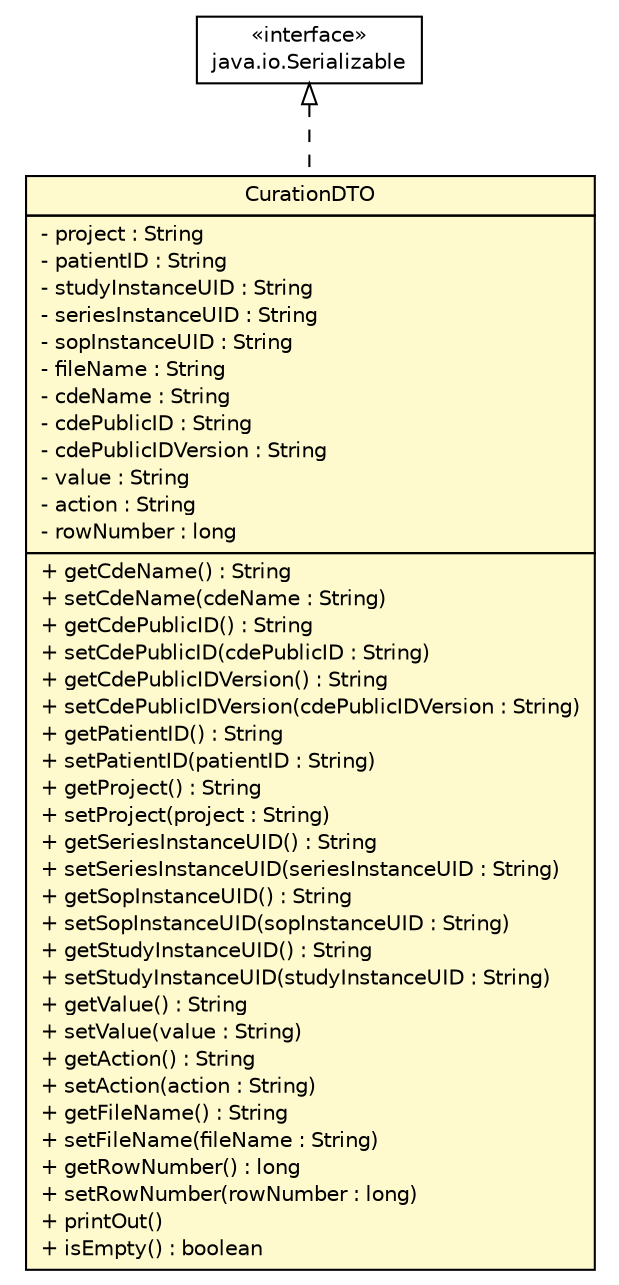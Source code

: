 #!/usr/local/bin/dot
#
# Class diagram 
# Generated by UmlGraph version 4.8 (http://www.spinellis.gr/sw/umlgraph)
#

digraph G {
	edge [fontname="Helvetica",fontsize=10,labelfontname="Helvetica",labelfontsize=10];
	node [fontname="Helvetica",fontsize=10,shape=plaintext];
	// gov.nih.nci.ncia.dto.CurationDTO
	c24346 [label=<<table border="0" cellborder="1" cellspacing="0" cellpadding="2" port="p" bgcolor="lemonChiffon" href="./CurationDTO.html">
		<tr><td><table border="0" cellspacing="0" cellpadding="1">
			<tr><td> CurationDTO </td></tr>
		</table></td></tr>
		<tr><td><table border="0" cellspacing="0" cellpadding="1">
			<tr><td align="left"> - project : String </td></tr>
			<tr><td align="left"> - patientID : String </td></tr>
			<tr><td align="left"> - studyInstanceUID : String </td></tr>
			<tr><td align="left"> - seriesInstanceUID : String </td></tr>
			<tr><td align="left"> - sopInstanceUID : String </td></tr>
			<tr><td align="left"> - fileName : String </td></tr>
			<tr><td align="left"> - cdeName : String </td></tr>
			<tr><td align="left"> - cdePublicID : String </td></tr>
			<tr><td align="left"> - cdePublicIDVersion : String </td></tr>
			<tr><td align="left"> - value : String </td></tr>
			<tr><td align="left"> - action : String </td></tr>
			<tr><td align="left"> - rowNumber : long </td></tr>
		</table></td></tr>
		<tr><td><table border="0" cellspacing="0" cellpadding="1">
			<tr><td align="left"> + getCdeName() : String </td></tr>
			<tr><td align="left"> + setCdeName(cdeName : String) </td></tr>
			<tr><td align="left"> + getCdePublicID() : String </td></tr>
			<tr><td align="left"> + setCdePublicID(cdePublicID : String) </td></tr>
			<tr><td align="left"> + getCdePublicIDVersion() : String </td></tr>
			<tr><td align="left"> + setCdePublicIDVersion(cdePublicIDVersion : String) </td></tr>
			<tr><td align="left"> + getPatientID() : String </td></tr>
			<tr><td align="left"> + setPatientID(patientID : String) </td></tr>
			<tr><td align="left"> + getProject() : String </td></tr>
			<tr><td align="left"> + setProject(project : String) </td></tr>
			<tr><td align="left"> + getSeriesInstanceUID() : String </td></tr>
			<tr><td align="left"> + setSeriesInstanceUID(seriesInstanceUID : String) </td></tr>
			<tr><td align="left"> + getSopInstanceUID() : String </td></tr>
			<tr><td align="left"> + setSopInstanceUID(sopInstanceUID : String) </td></tr>
			<tr><td align="left"> + getStudyInstanceUID() : String </td></tr>
			<tr><td align="left"> + setStudyInstanceUID(studyInstanceUID : String) </td></tr>
			<tr><td align="left"> + getValue() : String </td></tr>
			<tr><td align="left"> + setValue(value : String) </td></tr>
			<tr><td align="left"> + getAction() : String </td></tr>
			<tr><td align="left"> + setAction(action : String) </td></tr>
			<tr><td align="left"> + getFileName() : String </td></tr>
			<tr><td align="left"> + setFileName(fileName : String) </td></tr>
			<tr><td align="left"> + getRowNumber() : long </td></tr>
			<tr><td align="left"> + setRowNumber(rowNumber : long) </td></tr>
			<tr><td align="left"> + printOut() </td></tr>
			<tr><td align="left"> + isEmpty() : boolean </td></tr>
		</table></td></tr>
		</table>>, fontname="Helvetica", fontcolor="black", fontsize=10.0];
	//gov.nih.nci.ncia.dto.CurationDTO implements java.io.Serializable
	c24529:p -> c24346:p [dir=back,arrowtail=empty,style=dashed];
	// java.io.Serializable
	c24529 [label=<<table border="0" cellborder="1" cellspacing="0" cellpadding="2" port="p" href="http://java.sun.com/j2se/1.4.2/docs/api/java/io/Serializable.html">
		<tr><td><table border="0" cellspacing="0" cellpadding="1">
			<tr><td> &laquo;interface&raquo; </td></tr>
			<tr><td> java.io.Serializable </td></tr>
		</table></td></tr>
		</table>>, fontname="Helvetica", fontcolor="black", fontsize=10.0];
}

